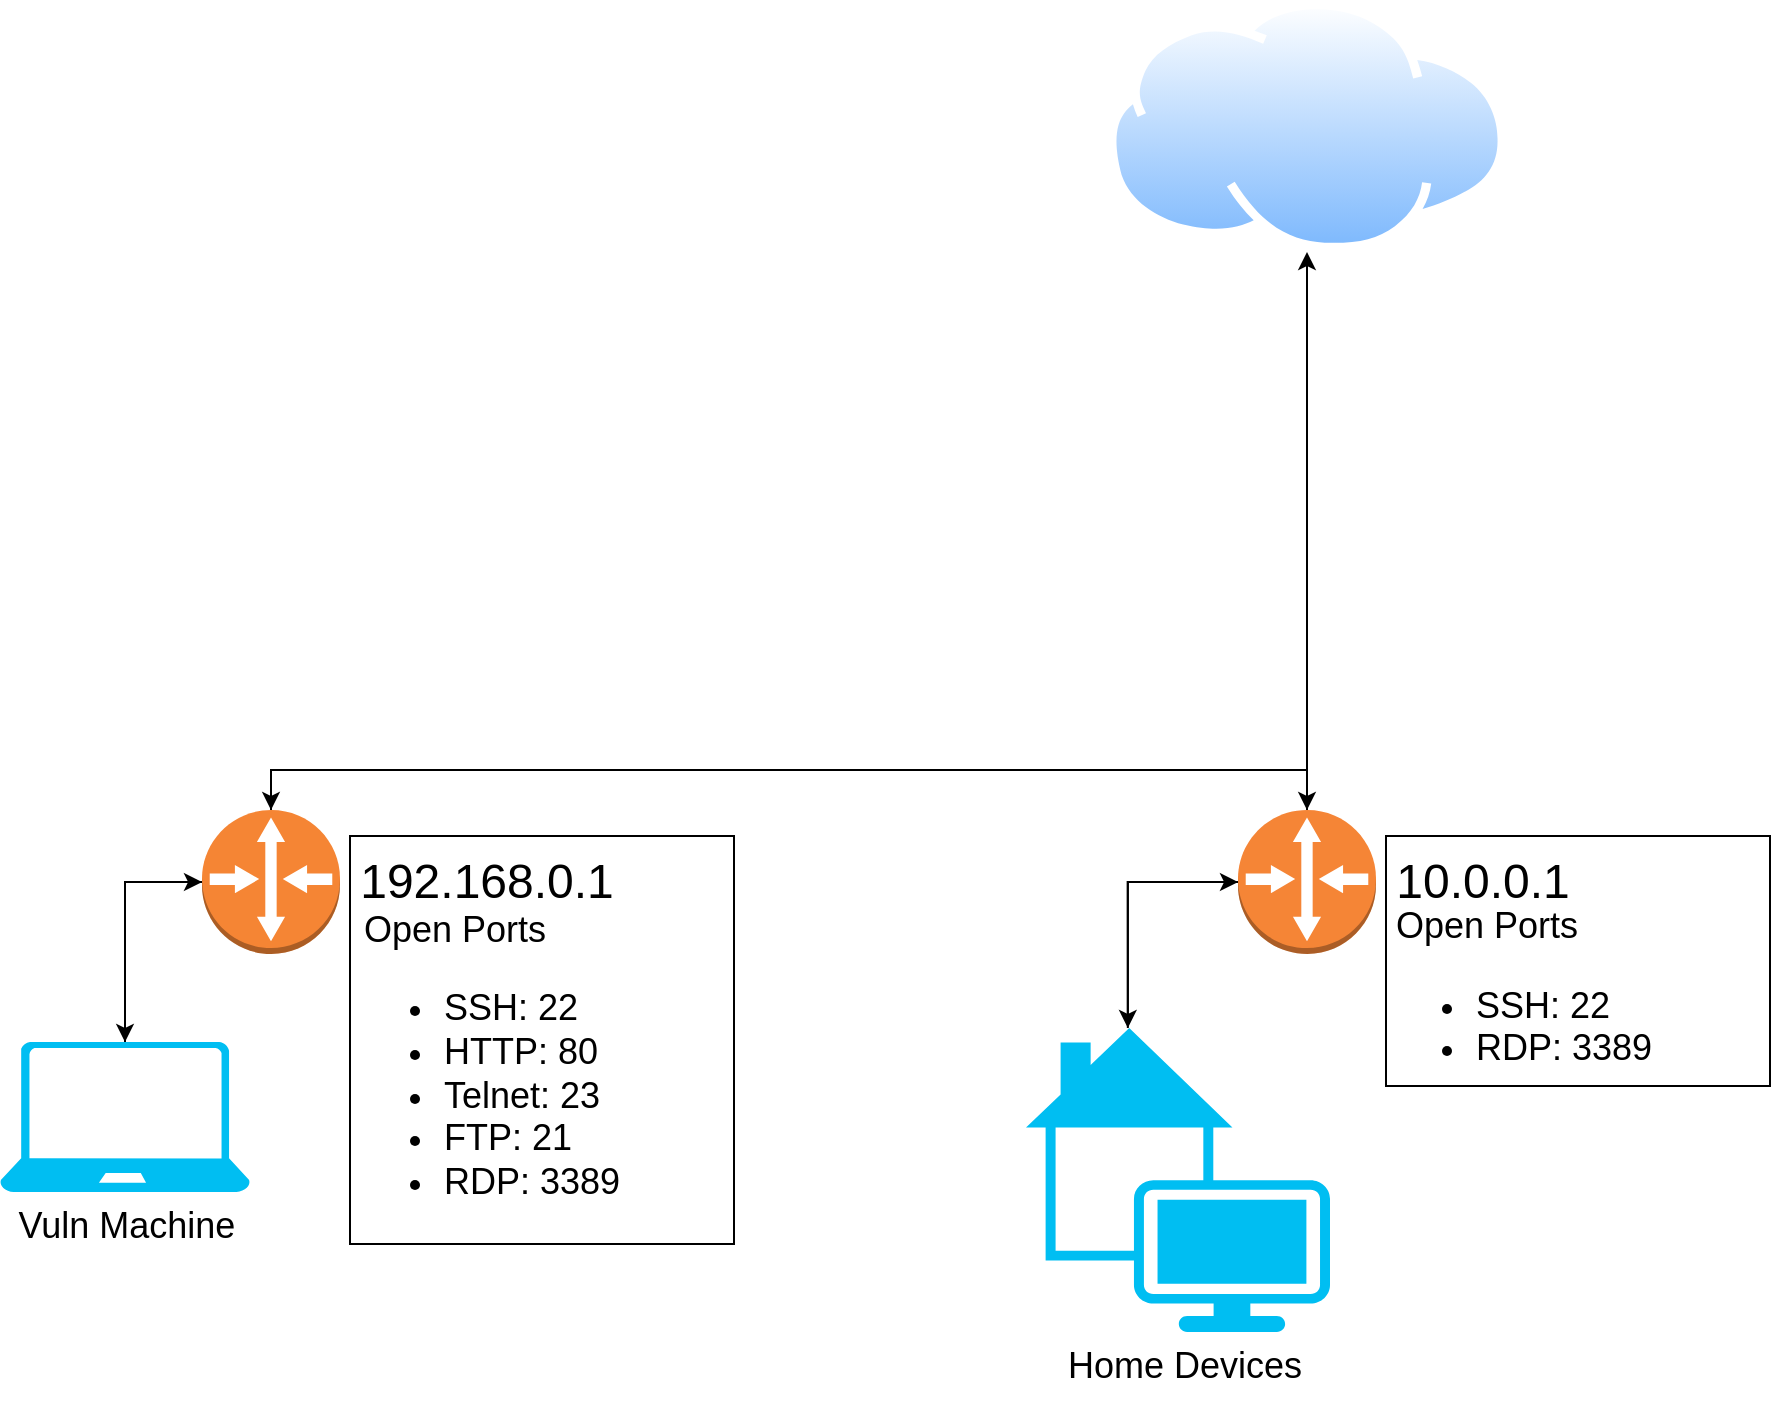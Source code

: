 <mxfile version="24.4.4" type="device">
  <diagram name="Page-1" id="vlMoOn-6RSm7Gc2Z-TM3">
    <mxGraphModel dx="2033" dy="766" grid="0" gridSize="10" guides="1" tooltips="1" connect="1" arrows="1" fold="1" page="0" pageScale="1" pageWidth="850" pageHeight="1100" math="0" shadow="0">
      <root>
        <mxCell id="0" />
        <mxCell id="1" parent="0" />
        <mxCell id="TdLjCQkxOGRTl37V7jdG-11" value="" style="rounded=0;whiteSpace=wrap;html=1;" vertex="1" parent="1">
          <mxGeometry x="295" y="431" width="192" height="125" as="geometry" />
        </mxCell>
        <mxCell id="TdLjCQkxOGRTl37V7jdG-10" value="" style="rounded=0;whiteSpace=wrap;html=1;" vertex="1" parent="1">
          <mxGeometry x="-223" y="431" width="192" height="204" as="geometry" />
        </mxCell>
        <mxCell id="TdLjCQkxOGRTl37V7jdG-1" value="" style="verticalLabelPosition=bottom;html=1;verticalAlign=top;align=center;strokeColor=none;fillColor=#00BEF2;shape=mxgraph.azure.laptop;pointerEvents=1;" vertex="1" parent="1">
          <mxGeometry x="-398" y="534" width="125" height="75" as="geometry" />
        </mxCell>
        <mxCell id="TdLjCQkxOGRTl37V7jdG-2" value="" style="outlineConnect=0;dashed=0;verticalLabelPosition=bottom;verticalAlign=top;align=center;html=1;shape=mxgraph.aws3.router;fillColor=#F58534;gradientColor=none;" vertex="1" parent="1">
          <mxGeometry x="-297" y="418" width="69" height="72" as="geometry" />
        </mxCell>
        <mxCell id="TdLjCQkxOGRTl37V7jdG-27" style="edgeStyle=orthogonalEdgeStyle;rounded=0;orthogonalLoop=1;jettySize=auto;html=1;exitX=0.5;exitY=0;exitDx=0;exitDy=0;exitPerimeter=0;entryX=0.5;entryY=1;entryDx=0;entryDy=0;" edge="1" parent="1" source="TdLjCQkxOGRTl37V7jdG-4" target="TdLjCQkxOGRTl37V7jdG-19">
          <mxGeometry relative="1" as="geometry" />
        </mxCell>
        <mxCell id="TdLjCQkxOGRTl37V7jdG-4" value="" style="outlineConnect=0;dashed=0;verticalLabelPosition=bottom;verticalAlign=top;align=center;html=1;shape=mxgraph.aws3.router;fillColor=#F58536;gradientColor=none;" vertex="1" parent="1">
          <mxGeometry x="221" y="418" width="69" height="72" as="geometry" />
        </mxCell>
        <mxCell id="TdLjCQkxOGRTl37V7jdG-6" value="&lt;font style=&quot;font-size: 24px;&quot;&gt;192.168.0.1&lt;/font&gt;" style="text;html=1;align=center;verticalAlign=middle;resizable=0;points=[];autosize=1;strokeColor=none;fillColor=none;" vertex="1" parent="1">
          <mxGeometry x="-228" y="433.5" width="145" height="41" as="geometry" />
        </mxCell>
        <mxCell id="TdLjCQkxOGRTl37V7jdG-7" value="&lt;font style=&quot;font-size: 24px;&quot;&gt;10.0.0.1&lt;/font&gt;" style="text;html=1;align=center;verticalAlign=middle;resizable=0;points=[];autosize=1;strokeColor=none;fillColor=none;" vertex="1" parent="1">
          <mxGeometry x="290" y="433.5" width="105" height="41" as="geometry" />
        </mxCell>
        <mxCell id="TdLjCQkxOGRTl37V7jdG-8" value="&lt;font style=&quot;font-size: 18px;&quot;&gt;Open Ports&lt;br&gt;&lt;ul&gt;&lt;li&gt;&lt;font style=&quot;font-size: 18px;&quot;&gt;SSH: 22&lt;/font&gt;&lt;/li&gt;&lt;li&gt;&lt;font style=&quot;font-size: 18px;&quot;&gt;HTTP: 80&lt;/font&gt;&lt;/li&gt;&lt;li&gt;&lt;font style=&quot;font-size: 18px;&quot;&gt;Telnet: 23&lt;/font&gt;&lt;/li&gt;&lt;li&gt;FTP: 21&lt;/li&gt;&lt;li&gt;RDP: 3389&lt;/li&gt;&lt;/ul&gt;&lt;/font&gt;" style="text;html=1;align=left;verticalAlign=middle;resizable=0;points=[];autosize=1;strokeColor=none;fillColor=none;" vertex="1" parent="1">
          <mxGeometry x="-218" y="461" width="146" height="178" as="geometry" />
        </mxCell>
        <mxCell id="TdLjCQkxOGRTl37V7jdG-9" value="&lt;font style=&quot;font-size: 18px;&quot;&gt;Open Ports&lt;br&gt;&lt;ul&gt;&lt;li&gt;&lt;font style=&quot;font-size: 18px;&quot;&gt;SSH: 22&lt;/font&gt;&lt;/li&gt;&lt;li&gt;RDP: 3389&lt;/li&gt;&lt;/ul&gt;&lt;/font&gt;" style="text;html=1;align=left;verticalAlign=middle;resizable=0;points=[];autosize=1;strokeColor=none;fillColor=none;" vertex="1" parent="1">
          <mxGeometry x="298" y="459" width="146" height="113" as="geometry" />
        </mxCell>
        <mxCell id="TdLjCQkxOGRTl37V7jdG-15" value="" style="points=[[0.115,0.05,0],[0.335,0,0],[0.98,0.52,0],[1,0.71,0],[0.68,1,0],[0.065,0.76,0],[0,0.33,0],[0.68,0.33,0]];verticalLabelPosition=bottom;sketch=0;html=1;verticalAlign=top;aspect=fixed;align=center;pointerEvents=1;shape=mxgraph.cisco19.home_office;fillColor=#00BEF2;strokeColor=none;" vertex="1" parent="1">
          <mxGeometry x="115" y="527" width="152" height="152" as="geometry" />
        </mxCell>
        <mxCell id="TdLjCQkxOGRTl37V7jdG-19" value="" style="image;aspect=fixed;perimeter=ellipsePerimeter;html=1;align=center;shadow=0;dashed=0;spacingTop=3;image=img/lib/active_directory/internet_cloud.svg;" vertex="1" parent="1">
          <mxGeometry x="155.5" y="13" width="200" height="126" as="geometry" />
        </mxCell>
        <mxCell id="TdLjCQkxOGRTl37V7jdG-21" style="edgeStyle=orthogonalEdgeStyle;rounded=0;orthogonalLoop=1;jettySize=auto;html=1;exitX=0.5;exitY=0;exitDx=0;exitDy=0;exitPerimeter=0;entryX=0.5;entryY=0;entryDx=0;entryDy=0;entryPerimeter=0;" edge="1" parent="1" source="TdLjCQkxOGRTl37V7jdG-2" target="TdLjCQkxOGRTl37V7jdG-4">
          <mxGeometry relative="1" as="geometry" />
        </mxCell>
        <mxCell id="TdLjCQkxOGRTl37V7jdG-22" style="edgeStyle=orthogonalEdgeStyle;rounded=0;orthogonalLoop=1;jettySize=auto;html=1;exitX=0.5;exitY=0;exitDx=0;exitDy=0;exitPerimeter=0;entryX=0;entryY=0.5;entryDx=0;entryDy=0;entryPerimeter=0;" edge="1" parent="1" source="TdLjCQkxOGRTl37V7jdG-1" target="TdLjCQkxOGRTl37V7jdG-2">
          <mxGeometry relative="1" as="geometry" />
        </mxCell>
        <mxCell id="TdLjCQkxOGRTl37V7jdG-23" style="edgeStyle=orthogonalEdgeStyle;rounded=0;orthogonalLoop=1;jettySize=auto;html=1;exitX=0;exitY=0.5;exitDx=0;exitDy=0;exitPerimeter=0;entryX=0.5;entryY=0;entryDx=0;entryDy=0;entryPerimeter=0;" edge="1" parent="1" source="TdLjCQkxOGRTl37V7jdG-2" target="TdLjCQkxOGRTl37V7jdG-1">
          <mxGeometry relative="1" as="geometry" />
        </mxCell>
        <mxCell id="TdLjCQkxOGRTl37V7jdG-24" style="edgeStyle=orthogonalEdgeStyle;rounded=0;orthogonalLoop=1;jettySize=auto;html=1;exitX=0.335;exitY=0;exitDx=0;exitDy=0;exitPerimeter=0;entryX=0;entryY=0.5;entryDx=0;entryDy=0;entryPerimeter=0;" edge="1" parent="1" source="TdLjCQkxOGRTl37V7jdG-15" target="TdLjCQkxOGRTl37V7jdG-4">
          <mxGeometry relative="1" as="geometry" />
        </mxCell>
        <mxCell id="TdLjCQkxOGRTl37V7jdG-25" style="edgeStyle=orthogonalEdgeStyle;rounded=0;orthogonalLoop=1;jettySize=auto;html=1;exitX=0;exitY=0.5;exitDx=0;exitDy=0;exitPerimeter=0;entryX=0.335;entryY=0;entryDx=0;entryDy=0;entryPerimeter=0;" edge="1" parent="1" source="TdLjCQkxOGRTl37V7jdG-4" target="TdLjCQkxOGRTl37V7jdG-15">
          <mxGeometry relative="1" as="geometry" />
        </mxCell>
        <mxCell id="TdLjCQkxOGRTl37V7jdG-26" style="edgeStyle=orthogonalEdgeStyle;rounded=0;orthogonalLoop=1;jettySize=auto;html=1;exitX=0.5;exitY=0;exitDx=0;exitDy=0;exitPerimeter=0;entryX=0.5;entryY=0;entryDx=0;entryDy=0;entryPerimeter=0;" edge="1" parent="1" source="TdLjCQkxOGRTl37V7jdG-4" target="TdLjCQkxOGRTl37V7jdG-2">
          <mxGeometry relative="1" as="geometry" />
        </mxCell>
        <mxCell id="TdLjCQkxOGRTl37V7jdG-29" value="&lt;font style=&quot;font-size: 18px;&quot;&gt;Vuln Machine&lt;/font&gt;" style="text;html=1;align=center;verticalAlign=middle;resizable=0;points=[];autosize=1;strokeColor=none;fillColor=none;" vertex="1" parent="1">
          <mxGeometry x="-398" y="609" width="126" height="34" as="geometry" />
        </mxCell>
        <mxCell id="TdLjCQkxOGRTl37V7jdG-30" value="&lt;font style=&quot;font-size: 18px;&quot;&gt;Home Devices&lt;/font&gt;" style="text;html=1;align=center;verticalAlign=middle;resizable=0;points=[];autosize=1;strokeColor=none;fillColor=none;" vertex="1" parent="1">
          <mxGeometry x="126" y="679" width="135" height="34" as="geometry" />
        </mxCell>
      </root>
    </mxGraphModel>
  </diagram>
</mxfile>
